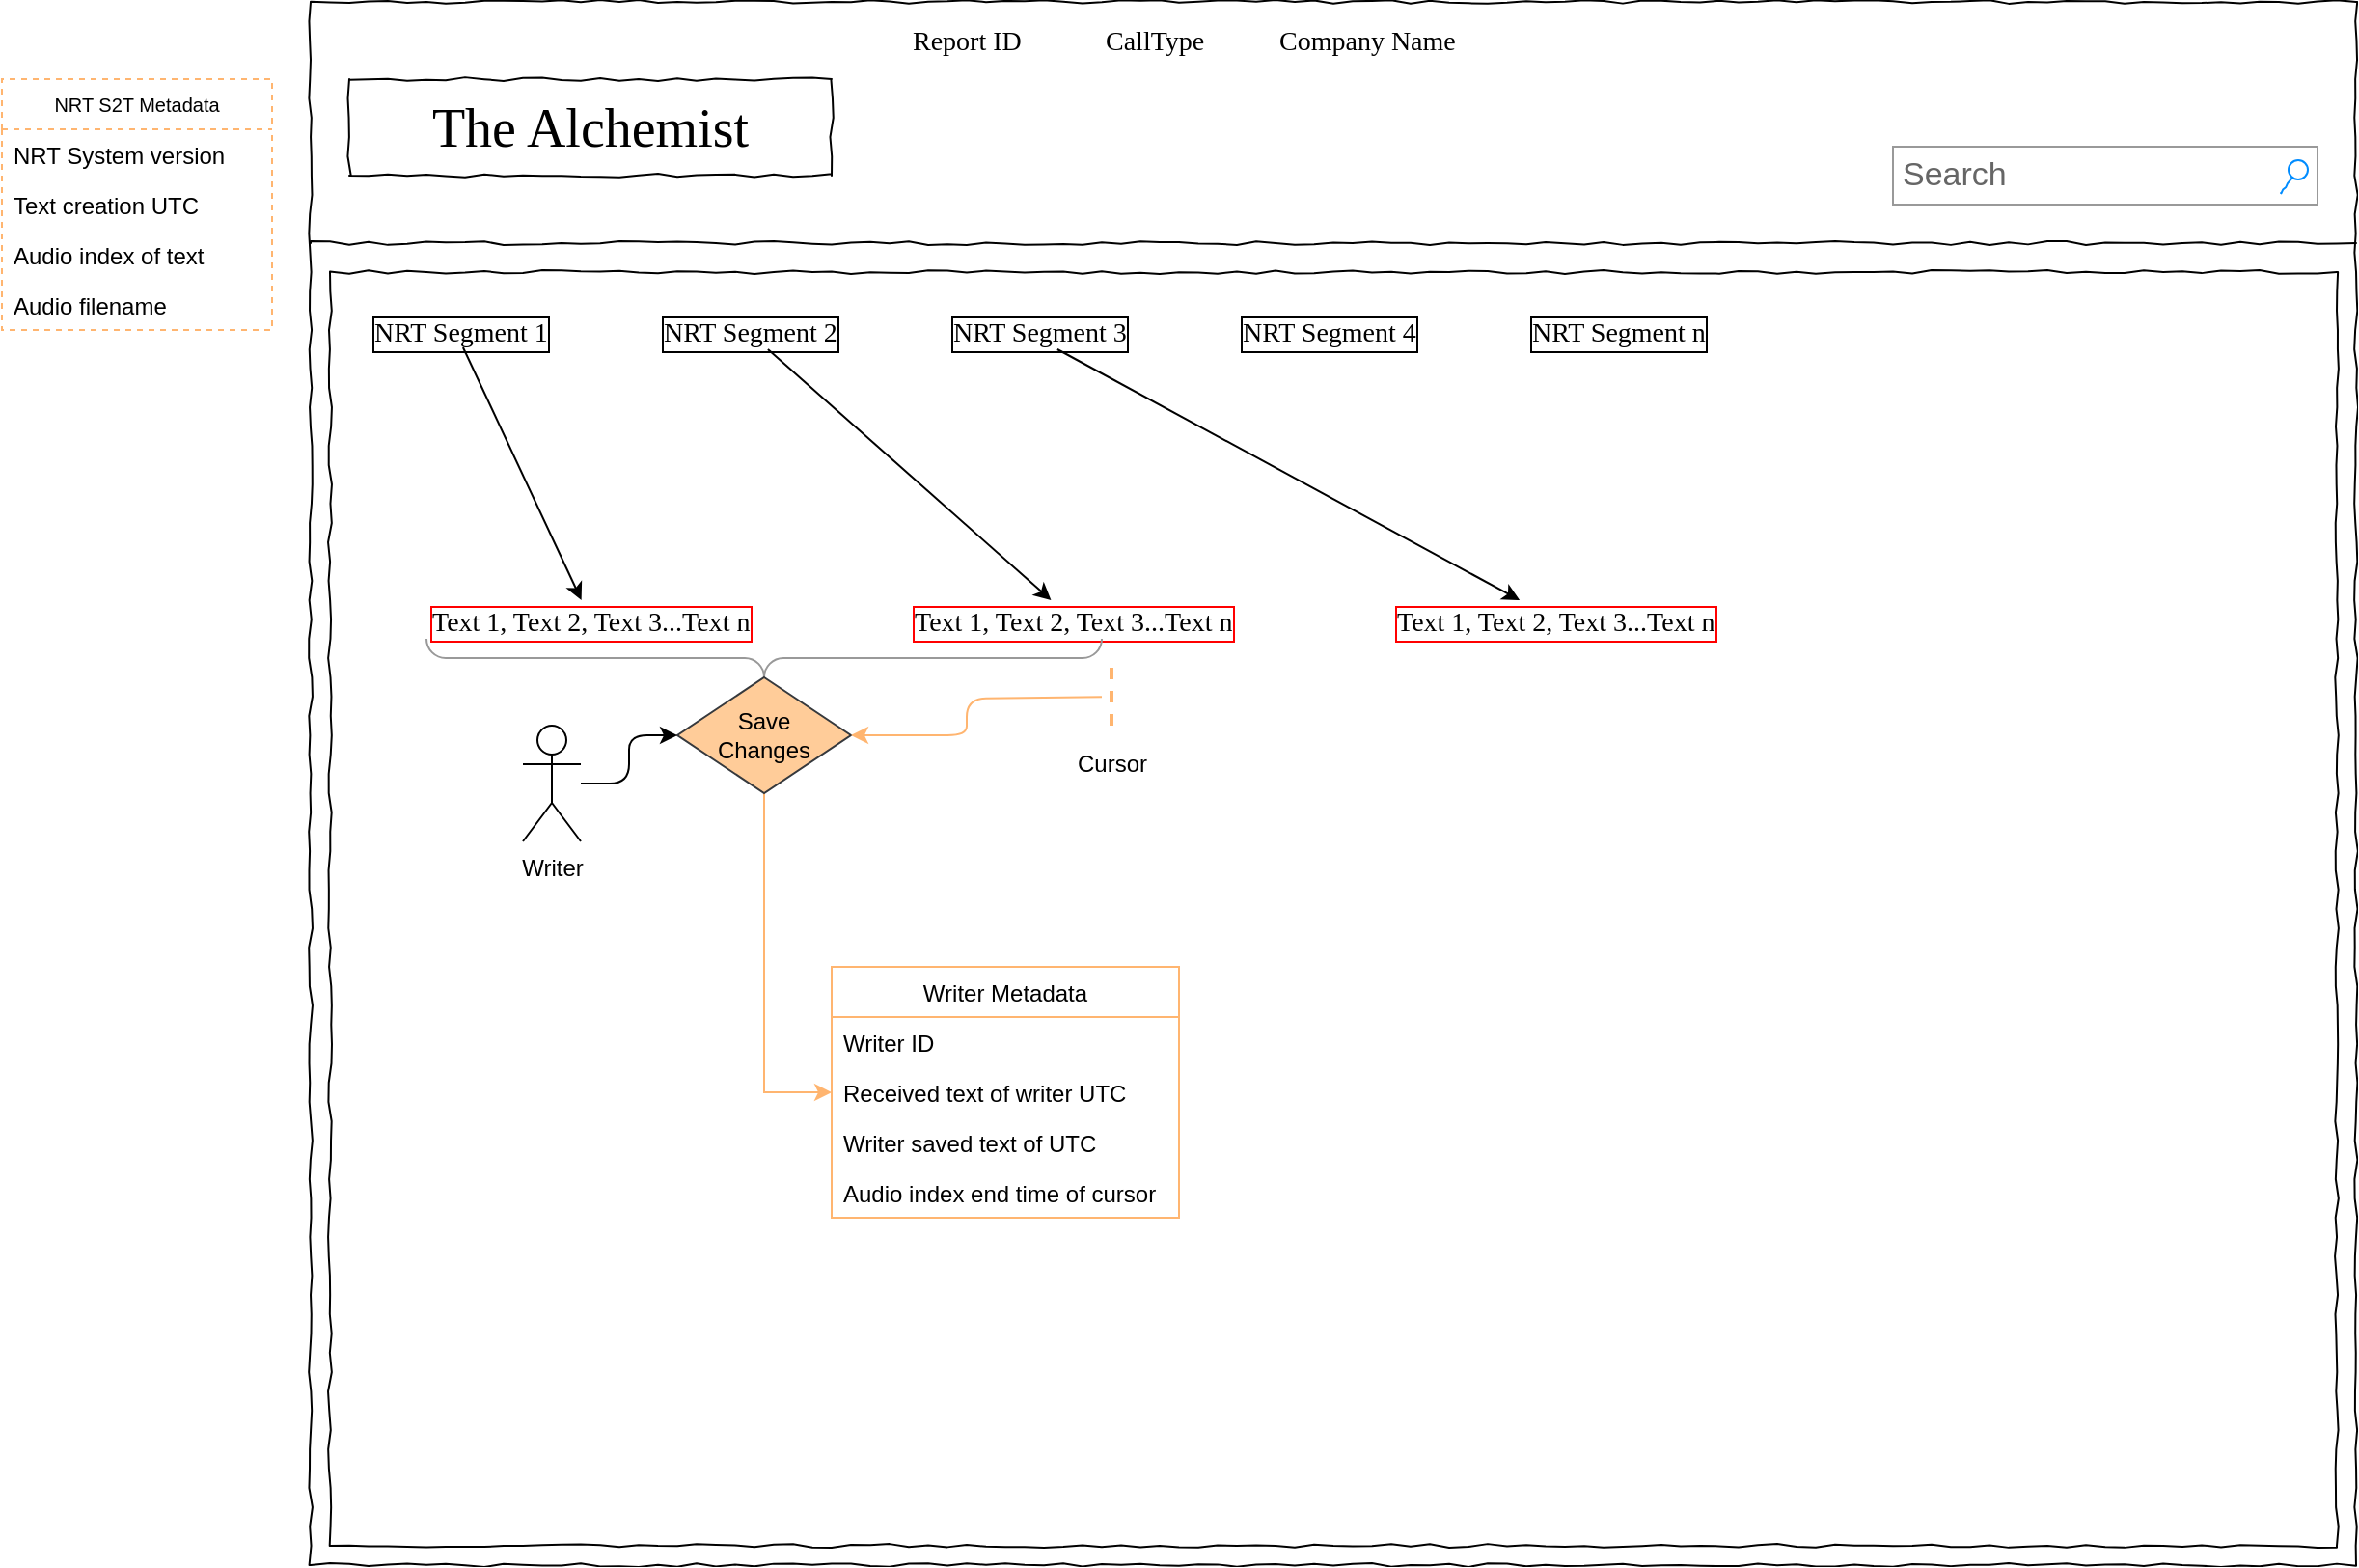 <mxfile version="12.9.14" type="github"><diagram name="Page-1" id="03018318-947c-dd8e-b7a3-06fadd420f32"><mxGraphModel dx="2544" dy="713" grid="1" gridSize="10" guides="1" tooltips="1" connect="1" arrows="1" fold="1" page="1" pageScale="1" pageWidth="1100" pageHeight="850" background="#ffffff" math="0" shadow="0"><root><mxCell id="0"/><mxCell id="1" parent="0"/><mxCell id="677b7b8949515195-1" value="" style="whiteSpace=wrap;html=1;rounded=0;shadow=0;labelBackgroundColor=none;strokeColor=#000000;strokeWidth=1;fillColor=none;fontFamily=Verdana;fontSize=12;fontColor=#000000;align=center;comic=1;" parent="1" vertex="1"><mxGeometry x="20" y="20" width="1060" height="810" as="geometry"/></mxCell><mxCell id="677b7b8949515195-2" value="The Alchemist" style="whiteSpace=wrap;html=1;rounded=0;shadow=0;labelBackgroundColor=none;strokeWidth=1;fontFamily=Verdana;fontSize=28;align=center;comic=1;" parent="1" vertex="1"><mxGeometry x="40" y="60" width="250" height="50" as="geometry"/></mxCell><mxCell id="677b7b8949515195-3" value="Search" style="strokeWidth=1;shadow=0;dashed=0;align=center;html=1;shape=mxgraph.mockup.forms.searchBox;strokeColor=#999999;mainText=;strokeColor2=#008cff;fontColor=#666666;fontSize=17;align=left;spacingLeft=3;rounded=0;labelBackgroundColor=none;comic=1;" parent="1" vertex="1"><mxGeometry x="840" y="95" width="220" height="30" as="geometry"/></mxCell><mxCell id="677b7b8949515195-4" value="Report ID" style="text;html=1;points=[];align=left;verticalAlign=top;spacingTop=-4;fontSize=14;fontFamily=Verdana" parent="1" vertex="1"><mxGeometry x="330" y="30" width="60" height="20" as="geometry"/></mxCell><mxCell id="677b7b8949515195-5" value="CallType" style="text;html=1;points=[];align=left;verticalAlign=top;spacingTop=-4;fontSize=14;fontFamily=Verdana" parent="1" vertex="1"><mxGeometry x="430" y="30" width="60" height="20" as="geometry"/></mxCell><mxCell id="677b7b8949515195-6" value="Company Name" style="text;html=1;points=[];align=left;verticalAlign=top;spacingTop=-4;fontSize=14;fontFamily=Verdana" parent="1" vertex="1"><mxGeometry x="520" y="30" width="60" height="20" as="geometry"/></mxCell><mxCell id="677b7b8949515195-8" value="" style="whiteSpace=wrap;html=1;rounded=0;shadow=0;labelBackgroundColor=none;strokeWidth=1;fillColor=none;fontFamily=Verdana;fontSize=12;align=center;comic=1;" parent="1" vertex="1"><mxGeometry x="30" y="160" width="1040" height="660" as="geometry"/></mxCell><mxCell id="677b7b8949515195-9" value="" style="line;strokeWidth=1;html=1;rounded=0;shadow=0;labelBackgroundColor=none;fillColor=none;fontFamily=Verdana;fontSize=14;fontColor=#000000;align=center;comic=1;" parent="1" vertex="1"><mxGeometry x="20" y="140" width="1060" height="10" as="geometry"/></mxCell><mxCell id="677b7b8949515195-27" value="NRT Segment 1" style="text;html=1;points=[];align=left;verticalAlign=top;spacingTop=-4;fontSize=14;fontFamily=Verdana;labelBorderColor=#000000;" parent="1" vertex="1"><mxGeometry x="50" y="180" width="170" height="20" as="geometry"/></mxCell><mxCell id="677b7b8949515195-28" value="NRT Segment 2" style="text;html=1;points=[];align=left;verticalAlign=top;spacingTop=-4;fontSize=14;fontFamily=Verdana;labelBorderColor=#000000;" parent="1" vertex="1"><mxGeometry x="200" y="180" width="170" height="20" as="geometry"/></mxCell><mxCell id="677b7b8949515195-29" value="NRT Segment 3" style="text;html=1;points=[];align=left;verticalAlign=top;spacingTop=-4;fontSize=14;fontFamily=Verdana;labelBorderColor=#000000;" parent="1" vertex="1"><mxGeometry x="350" y="180" width="170" height="20" as="geometry"/></mxCell><mxCell id="677b7b8949515195-30" value="NRT Segment 4" style="text;html=1;points=[];align=left;verticalAlign=top;spacingTop=-4;fontSize=14;fontFamily=Verdana;labelBorderColor=#000000;" parent="1" vertex="1"><mxGeometry x="500" y="180" width="170" height="20" as="geometry"/></mxCell><mxCell id="677b7b8949515195-39" value="NRT Segment n" style="text;html=1;points=[];align=left;verticalAlign=top;spacingTop=-4;fontSize=14;fontFamily=Verdana;labelBorderColor=#000000;" parent="1" vertex="1"><mxGeometry x="650" y="180" width="170" height="20" as="geometry"/></mxCell><mxCell id="677b7b8949515195-40" value="Text 1, Text 2, Text 3...Text n" style="text;html=1;points=[];align=left;verticalAlign=top;spacingTop=-4;fontSize=14;fontFamily=Verdana;labelBorderColor=#FF0000;" parent="1" vertex="1"><mxGeometry x="80" y="330" width="170" height="20" as="geometry"/></mxCell><mxCell id="OJgwf7-YIhP9h854QGyT-1" value="Text 1, Text 2, Text 3...Text n" style="text;html=1;points=[];align=left;verticalAlign=top;spacingTop=-4;fontSize=14;fontFamily=Verdana;labelBorderColor=#FF0000;" vertex="1" parent="1"><mxGeometry x="330" y="330" width="170" height="20" as="geometry"/></mxCell><mxCell id="OJgwf7-YIhP9h854QGyT-2" value="Text 1, Text 2, Text 3...Text n" style="text;html=1;points=[];align=left;verticalAlign=top;spacingTop=-4;fontSize=14;fontFamily=Verdana;labelBorderColor=#FF0000;" vertex="1" parent="1"><mxGeometry x="580" y="330" width="170" height="20" as="geometry"/></mxCell><mxCell id="OJgwf7-YIhP9h854QGyT-3" value="" style="endArrow=classic;html=1;exitX=0.288;exitY=0.95;exitDx=0;exitDy=0;exitPerimeter=0;" edge="1" parent="1" source="677b7b8949515195-27" target="677b7b8949515195-40"><mxGeometry width="50" height="50" relative="1" as="geometry"><mxPoint x="550" y="480" as="sourcePoint"/><mxPoint x="173" y="330" as="targetPoint"/></mxGeometry></mxCell><mxCell id="OJgwf7-YIhP9h854QGyT-4" value="" style="endArrow=classic;html=1;exitX=0.335;exitY=1;exitDx=0;exitDy=0;exitPerimeter=0;" edge="1" parent="1" source="677b7b8949515195-28" target="OJgwf7-YIhP9h854QGyT-1"><mxGeometry width="50" height="50" relative="1" as="geometry"><mxPoint x="108.96" y="209" as="sourcePoint"/><mxPoint x="182.99" y="344" as="targetPoint"/></mxGeometry></mxCell><mxCell id="OJgwf7-YIhP9h854QGyT-5" value="" style="endArrow=classic;html=1;exitX=0.335;exitY=1;exitDx=0;exitDy=0;exitPerimeter=0;" edge="1" parent="1" source="677b7b8949515195-29" target="OJgwf7-YIhP9h854QGyT-2"><mxGeometry width="50" height="50" relative="1" as="geometry"><mxPoint x="266.95" y="210" as="sourcePoint"/><mxPoint x="413.711" y="340" as="targetPoint"/></mxGeometry></mxCell><mxCell id="OJgwf7-YIhP9h854QGyT-6" value="Writer" style="shape=umlActor;verticalLabelPosition=bottom;labelBackgroundColor=#ffffff;verticalAlign=top;html=1;outlineConnect=0;" vertex="1" parent="1"><mxGeometry x="130" y="395" width="30" height="60" as="geometry"/></mxCell><mxCell id="OJgwf7-YIhP9h854QGyT-10" value="" style="verticalLabelPosition=bottom;shadow=0;dashed=0;align=center;html=1;verticalAlign=top;strokeWidth=1;shape=mxgraph.mockup.markup.curlyBrace;strokeColor=#999999;direction=west;" vertex="1" parent="1"><mxGeometry x="80" y="350" width="350" height="20" as="geometry"/></mxCell><mxCell id="OJgwf7-YIhP9h854QGyT-18" style="edgeStyle=orthogonalEdgeStyle;rounded=0;orthogonalLoop=1;jettySize=auto;html=1;exitX=0.5;exitY=1;exitDx=0;exitDy=0;entryX=0;entryY=0.5;entryDx=0;entryDy=0;strokeColor=#FFB570;fontColor=#000000;" edge="1" parent="1" source="OJgwf7-YIhP9h854QGyT-11" target="OJgwf7-YIhP9h854QGyT-14"><mxGeometry relative="1" as="geometry"/></mxCell><mxCell id="OJgwf7-YIhP9h854QGyT-11" value="Save&lt;br&gt;Changes" style="rhombus;whiteSpace=wrap;html=1;fillColor=#ffcc99;strokeColor=#36393d;" vertex="1" parent="1"><mxGeometry x="210" y="370" width="90" height="60" as="geometry"/></mxCell><mxCell id="OJgwf7-YIhP9h854QGyT-13" value="" style="edgeStyle=elbowEdgeStyle;elbow=horizontal;endArrow=classic;html=1;strokeColor=#000000;fontColor=#000000;entryX=0;entryY=0.5;entryDx=0;entryDy=0;" edge="1" parent="1" source="OJgwf7-YIhP9h854QGyT-6" target="OJgwf7-YIhP9h854QGyT-11"><mxGeometry width="50" height="50" relative="1" as="geometry"><mxPoint x="550" y="480" as="sourcePoint"/><mxPoint x="600" y="430" as="targetPoint"/></mxGeometry></mxCell><mxCell id="OJgwf7-YIhP9h854QGyT-14" value="Writer Metadata" style="swimlane;fontStyle=0;childLayout=stackLayout;horizontal=1;startSize=26;fillColor=none;horizontalStack=0;resizeParent=1;resizeParentMax=0;resizeLast=0;collapsible=1;marginBottom=0;strokeColor=#FFB570;fontColor=#000000;" vertex="1" parent="1"><mxGeometry x="290" y="520" width="180" height="130" as="geometry"/></mxCell><mxCell id="OJgwf7-YIhP9h854QGyT-15" value="Writer ID" style="text;strokeColor=none;fillColor=none;align=left;verticalAlign=top;spacingLeft=4;spacingRight=4;overflow=hidden;rotatable=0;points=[[0,0.5],[1,0.5]];portConstraint=eastwest;" vertex="1" parent="OJgwf7-YIhP9h854QGyT-14"><mxGeometry y="26" width="180" height="26" as="geometry"/></mxCell><mxCell id="OJgwf7-YIhP9h854QGyT-16" value="Received text of writer UTC" style="text;strokeColor=none;fillColor=none;align=left;verticalAlign=top;spacingLeft=4;spacingRight=4;overflow=hidden;rotatable=0;points=[[0,0.5],[1,0.5]];portConstraint=eastwest;" vertex="1" parent="OJgwf7-YIhP9h854QGyT-14"><mxGeometry y="52" width="180" height="26" as="geometry"/></mxCell><mxCell id="OJgwf7-YIhP9h854QGyT-19" value="Writer saved text of UTC" style="text;strokeColor=none;fillColor=none;align=left;verticalAlign=top;spacingLeft=4;spacingRight=4;overflow=hidden;rotatable=0;points=[[0,0.5],[1,0.5]];portConstraint=eastwest;" vertex="1" parent="OJgwf7-YIhP9h854QGyT-14"><mxGeometry y="78" width="180" height="26" as="geometry"/></mxCell><mxCell id="OJgwf7-YIhP9h854QGyT-20" value="Audio index end time of cursor" style="text;strokeColor=none;fillColor=none;align=left;verticalAlign=top;spacingLeft=4;spacingRight=4;overflow=hidden;rotatable=0;points=[[0,0.5],[1,0.5]];portConstraint=eastwest;" vertex="1" parent="OJgwf7-YIhP9h854QGyT-14"><mxGeometry y="104" width="180" height="26" as="geometry"/></mxCell><mxCell id="OJgwf7-YIhP9h854QGyT-22" value="" style="line;strokeWidth=2;direction=south;html=1;fontColor=#000000;strokeColor=#FFB570;dashed=1;" vertex="1" parent="1"><mxGeometry x="430" y="365" width="10" height="30" as="geometry"/></mxCell><mxCell id="OJgwf7-YIhP9h854QGyT-23" value="&lt;font style=&quot;font-size: 12px&quot;&gt;Cursor&lt;/font&gt;" style="text;strokeColor=none;fillColor=none;html=1;fontSize=10;fontStyle=0;verticalAlign=middle;align=center;dashed=1;fontColor=#000000;" vertex="1" parent="1"><mxGeometry x="385" y="395" width="100" height="40" as="geometry"/></mxCell><mxCell id="OJgwf7-YIhP9h854QGyT-24" value="" style="endArrow=classic;html=1;strokeColor=#FFB570;fontSize=10;fontColor=#FFB570;entryX=1;entryY=0.5;entryDx=0;entryDy=0;" edge="1" parent="1" source="OJgwf7-YIhP9h854QGyT-22" target="OJgwf7-YIhP9h854QGyT-11"><mxGeometry width="50" height="50" relative="1" as="geometry"><mxPoint x="340" y="500" as="sourcePoint"/><mxPoint x="390" y="450" as="targetPoint"/><Array as="points"><mxPoint x="360" y="381"/><mxPoint x="360" y="400"/></Array></mxGeometry></mxCell><mxCell id="OJgwf7-YIhP9h854QGyT-25" value="NRT S2T Metadata" style="swimlane;fontStyle=0;childLayout=stackLayout;horizontal=1;startSize=26;fillColor=none;horizontalStack=0;resizeParent=1;resizeParentMax=0;resizeLast=0;collapsible=1;marginBottom=0;dashed=1;strokeColor=#FFB570;fontSize=10;fontColor=#000000;" vertex="1" parent="1"><mxGeometry x="-140" y="60" width="140" height="130" as="geometry"/></mxCell><mxCell id="OJgwf7-YIhP9h854QGyT-26" value="NRT System version" style="text;strokeColor=none;fillColor=none;align=left;verticalAlign=top;spacingLeft=4;spacingRight=4;overflow=hidden;rotatable=0;points=[[0,0.5],[1,0.5]];portConstraint=eastwest;" vertex="1" parent="OJgwf7-YIhP9h854QGyT-25"><mxGeometry y="26" width="140" height="26" as="geometry"/></mxCell><mxCell id="OJgwf7-YIhP9h854QGyT-27" value="Text creation UTC" style="text;strokeColor=none;fillColor=none;align=left;verticalAlign=top;spacingLeft=4;spacingRight=4;overflow=hidden;rotatable=0;points=[[0,0.5],[1,0.5]];portConstraint=eastwest;" vertex="1" parent="OJgwf7-YIhP9h854QGyT-25"><mxGeometry y="52" width="140" height="26" as="geometry"/></mxCell><mxCell id="OJgwf7-YIhP9h854QGyT-28" value="Audio index of text" style="text;strokeColor=none;fillColor=none;align=left;verticalAlign=top;spacingLeft=4;spacingRight=4;overflow=hidden;rotatable=0;points=[[0,0.5],[1,0.5]];portConstraint=eastwest;" vertex="1" parent="OJgwf7-YIhP9h854QGyT-25"><mxGeometry y="78" width="140" height="26" as="geometry"/></mxCell><mxCell id="OJgwf7-YIhP9h854QGyT-29" value="Audio filename" style="text;strokeColor=none;fillColor=none;align=left;verticalAlign=top;spacingLeft=4;spacingRight=4;overflow=hidden;rotatable=0;points=[[0,0.5],[1,0.5]];portConstraint=eastwest;" vertex="1" parent="OJgwf7-YIhP9h854QGyT-25"><mxGeometry y="104" width="140" height="26" as="geometry"/></mxCell></root></mxGraphModel></diagram></mxfile>